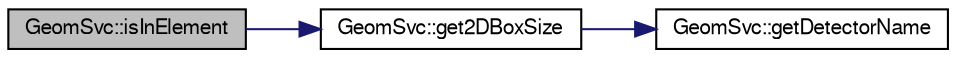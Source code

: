 digraph "GeomSvc::isInElement"
{
  bgcolor="transparent";
  edge [fontname="FreeSans",fontsize="10",labelfontname="FreeSans",labelfontsize="10"];
  node [fontname="FreeSans",fontsize="10",shape=record];
  rankdir="LR";
  Node1 [label="GeomSvc::isInElement",height=0.2,width=0.4,color="black", fillcolor="grey75", style="filled" fontcolor="black"];
  Node1 -> Node2 [color="midnightblue",fontsize="10",style="solid",fontname="FreeSans"];
  Node2 [label="GeomSvc::get2DBoxSize",height=0.2,width=0.4,color="black",URL="$d0/da0/classGeomSvc.html#af4a7c6010841138de3cbcabe33ec8e03"];
  Node2 -> Node3 [color="midnightblue",fontsize="10",style="solid",fontname="FreeSans"];
  Node3 [label="GeomSvc::getDetectorName",height=0.2,width=0.4,color="black",URL="$d0/da0/classGeomSvc.html#a64fde7dce7f3df7cf534796d7da4ecdb"];
}
